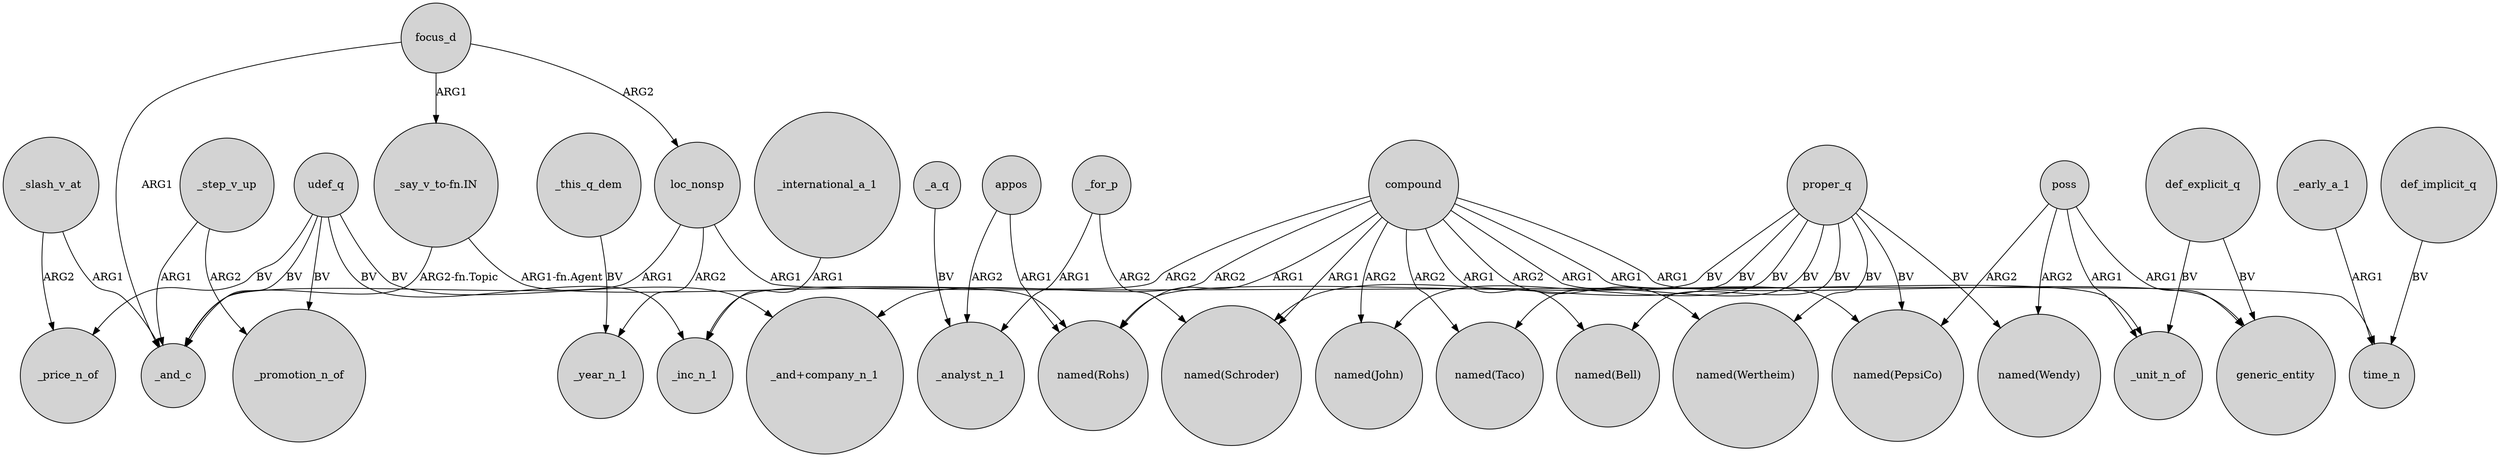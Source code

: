 digraph {
	node [shape=circle style=filled]
	loc_nonsp -> _and_c [label=ARG1]
	compound -> "named(John)" [label=ARG2]
	focus_d -> loc_nonsp [label=ARG2]
	compound -> generic_entity [label=ARG1]
	poss -> generic_entity [label=ARG1]
	udef_q -> _inc_n_1 [label=BV]
	udef_q -> _price_n_of [label=BV]
	compound -> "named(Bell)" [label=ARG1]
	_for_p -> "named(Schroder)" [label=ARG2]
	def_explicit_q -> _unit_n_of [label=BV]
	compound -> _unit_n_of [label=ARG1]
	_slash_v_at -> _and_c [label=ARG1]
	appos -> "named(Rohs)" [label=ARG1]
	compound -> "named(Wertheim)" [label=ARG2]
	_for_p -> _analyst_n_1 [label=ARG1]
	def_explicit_q -> generic_entity [label=BV]
	proper_q -> "named(Rohs)" [label=BV]
	proper_q -> "named(Taco)" [label=BV]
	"_say_v_to-fn.IN" -> "named(Rohs)" [label="ARG1-fn.Agent"]
	proper_q -> "named(PepsiCo)" [label=BV]
	loc_nonsp -> time_n [label=ARG1]
	focus_d -> "_say_v_to-fn.IN" [label=ARG1]
	_international_a_1 -> _inc_n_1 [label=ARG1]
	_slash_v_at -> _price_n_of [label=ARG2]
	_step_v_up -> _and_c [label=ARG1]
	appos -> _analyst_n_1 [label=ARG2]
	poss -> "named(Wendy)" [label=ARG2]
	poss -> _unit_n_of [label=ARG1]
	compound -> "_and+company_n_1" [label=ARG2]
	loc_nonsp -> _year_n_1 [label=ARG2]
	"_say_v_to-fn.IN" -> _and_c [label="ARG2-fn.Topic"]
	focus_d -> _and_c [label=ARG1]
	compound -> "named(Taco)" [label=ARG2]
	_early_a_1 -> time_n [label=ARG1]
	compound -> "named(PepsiCo)" [label=ARG1]
	poss -> "named(PepsiCo)" [label=ARG2]
	udef_q -> _promotion_n_of [label=BV]
	proper_q -> "named(Schroder)" [label=BV]
	proper_q -> "named(Wertheim)" [label=BV]
	compound -> "named(Rohs)" [label=ARG1]
	udef_q -> "_and+company_n_1" [label=BV]
	_a_q -> _analyst_n_1 [label=BV]
	proper_q -> "named(Bell)" [label=BV]
	proper_q -> "named(Wendy)" [label=BV]
	_step_v_up -> _promotion_n_of [label=ARG2]
	proper_q -> "named(John)" [label=BV]
	udef_q -> _and_c [label=BV]
	compound -> _inc_n_1 [label=ARG2]
	compound -> "named(Schroder)" [label=ARG1]
	def_implicit_q -> time_n [label=BV]
	_this_q_dem -> _year_n_1 [label=BV]
}
